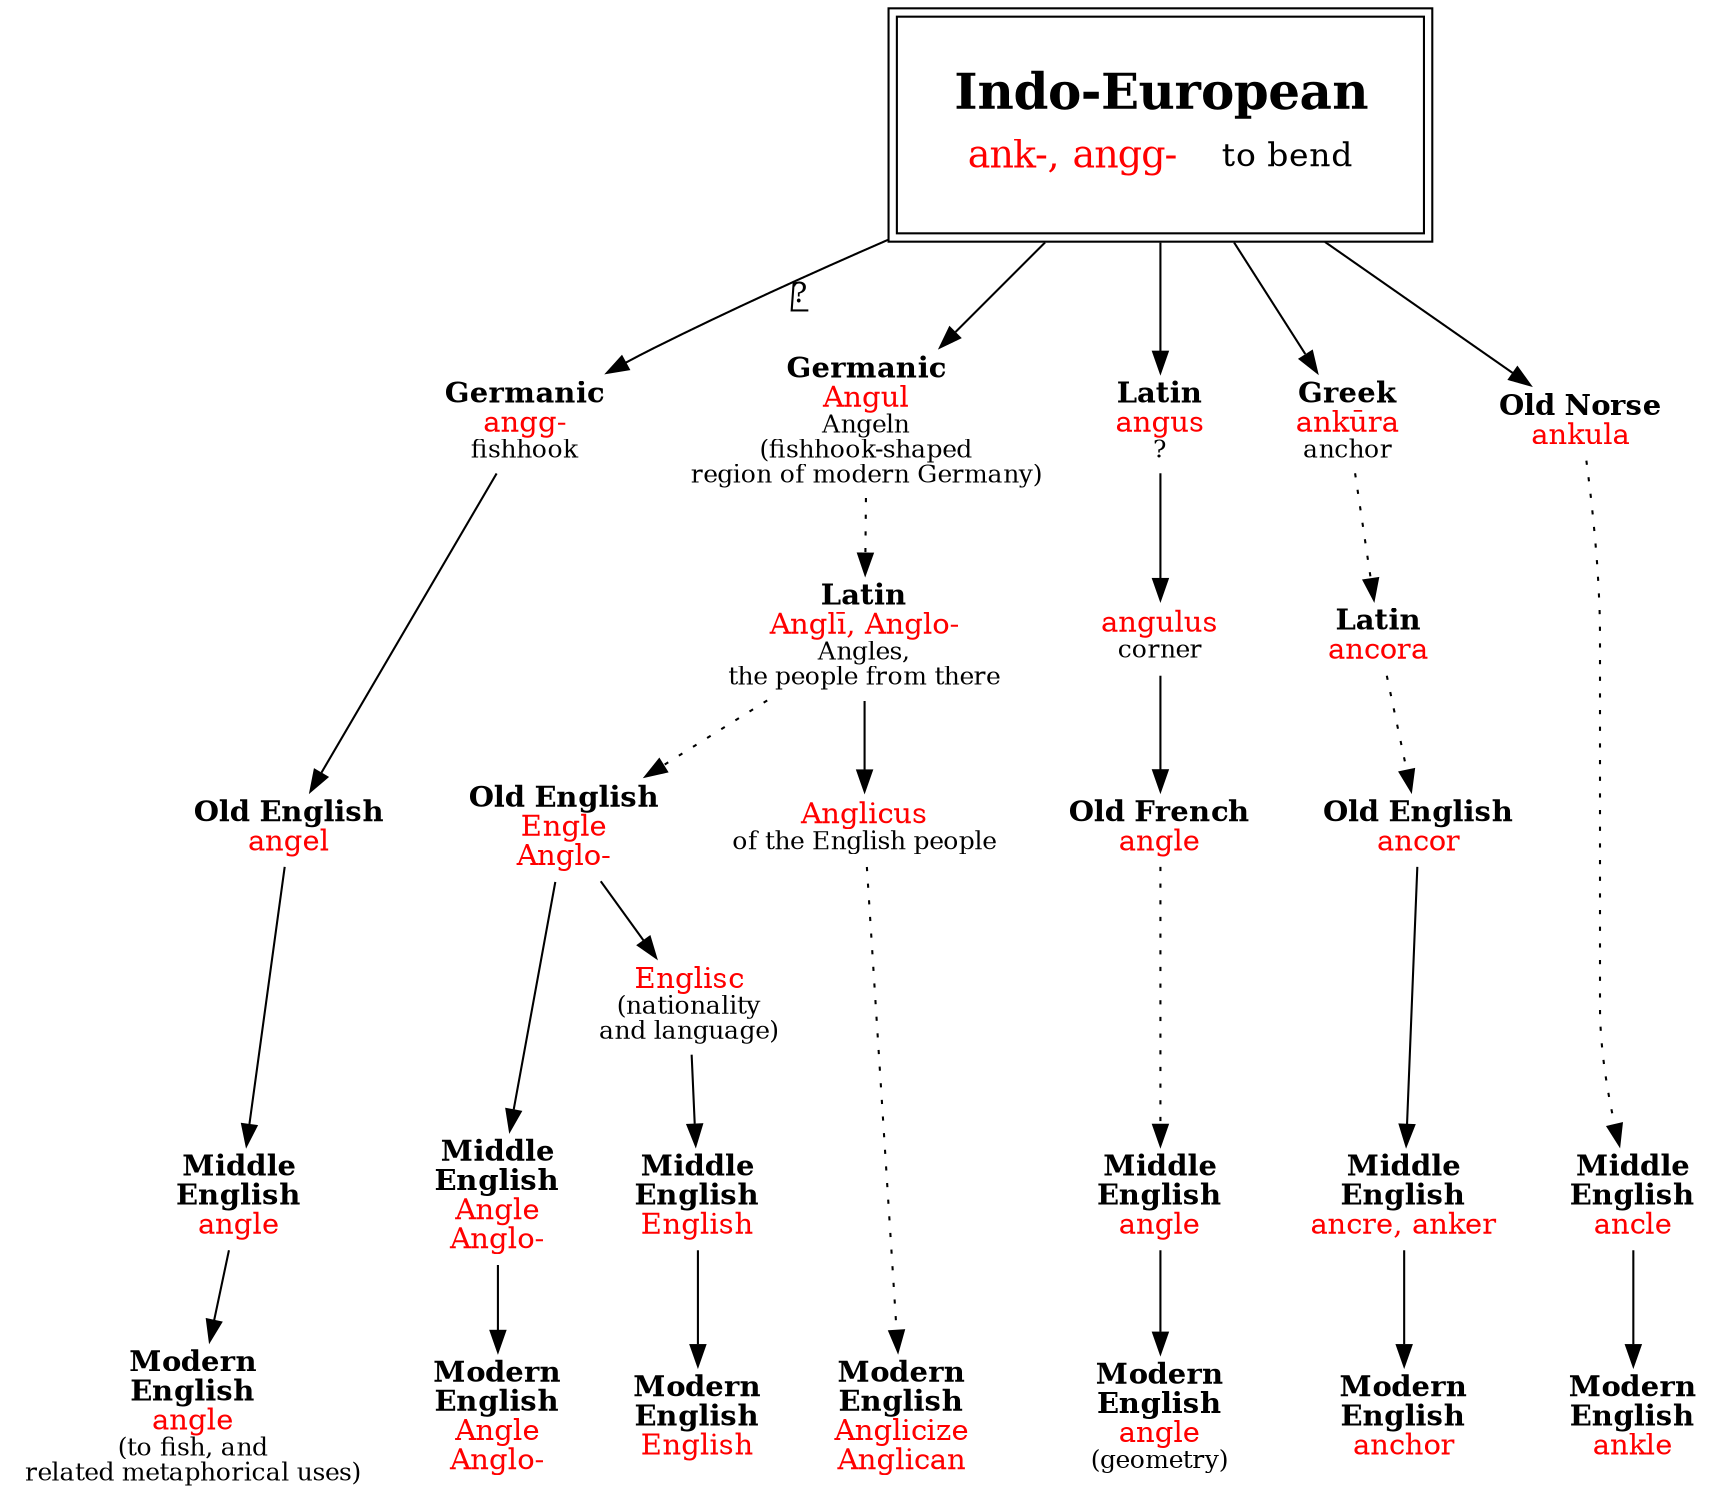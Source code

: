 strict digraph {
/* sources: WiS, Barnhart, Ayto */
/* could use more on intermediate forms and their definitions */
node [shape=none tooltip=" "]
edge [tooltip=" "]

ank [label=<<table border="0"><tr><td colspan="2"><font point-size="24"><b>Indo-European</b></font></td></tr><tr><td><font point-size="18" color="red">ank-, angg-</font></td><td><font point-size="16">to bend</font></td></tr></table>> tooltip="Indo-European \"ank-, angg-\" to bend" shape=box peripheries=2 margin=.3]

/* angle (fishing) */
anggGm [label=<<b>Germanic</b><br/><font color="red">angg-</font><br/><font point-size="12">fishhook</font>>]
angel1OE [label=<<b>Old English</b><br/><font color="red">angel</font>>]
angle1ME [label=<<b>Middle<br/>English</b><br/><font color="red">angle</font>>]
angle1 [label=<<b>Modern<br/>English</b><br/><font color="red">angle</font><br/><font point-size="12">(to fish, and<br/>related metaphorical uses)</font>>]
ank -> anggGm [label="?" decorate=true tooltip=" "]
anggGm -> angel1OE-> angle1ME -> angle1 [tooltip=" "]

/* Anglo-: link to history? maybe map? */
angulGm [label=<<b>Germanic</b><br/><font color="red">Angul</font><br/><font point-size="12">Angeln<br/>(fishhook-shaped<br/>region of modern Germany)</font>>]
angliL [label=<<b>Latin</b><br/><font color="red">Anglī, Anglo-</font><br/><font point-size="12">Angles,<br/>the people from there</font>>]
angloOE [label=<<b>Old English</b><br/><font color="red">Engle<br/>Anglo-</font>>]
angloME [label=<<b>Middle<br/>English</b><br/><font color="red">Angle<br/>Anglo-</font>>]
anglo [label=<<b>Modern<br/>English</b><br/><font color="red">Angle<br/>Anglo-</font>>]
ank -> angulGm
angulGm -> angliL -> angloOE [style=dotted tooltip=" "]
angloOE -> angloME -> anglo

/* Anglicize, Anglican */
anglicusL [label=<<font color="red">Anglicus</font><br/><font point-size="12">of the English people</font>>]
anglicize [label=<<b>Modern<br/>English</b><br/><font color="red">Anglicize<br/>Anglican</font>>]
angliL -> anglicusL
anglicusL -> anglicize [style=dotted]

/* English, omitted: England */
engliscOE [label=<<font color="red">Englisc</font><br/><font point-size="12">(nationality<br/>and language)</font>>]
englishME [label=<<b>Middle<br/>English</b><br/><font color="red">English</font>>]
english [label=<<b>Modern<br/>English</b><br/><font color="red">English</font>>]
angloOE -> engliscOE -> englishME -> english

/* angle (geometry) */
angusL [label=<<b>Latin</b><br/><font color="red">angus</font><br/><font point-size="12">?</font>>] // unattested
angulusL [label=<<font color="red">angulus</font><br/><font point-size="12">corner</font>>] // dim.
angle2OF [label=<<b>Old French</b><br/><font color="red">angle</font>>]
angle2ME [label=<<b>Middle<br/>English</b><br/><font color="red">angle</font>>]
angle2 [label=<<b>Modern<br/>English</b><br/><font color="red">angle</font><br/><font point-size="12">(geometry)</font>>]
ank -> angusL -> angulusL -> angle2OF
angle2OF -> angle2ME [style=dotted]
angle2ME -> angle2

/* anchor */
ankuraG [label=<<b>Greek</b><br/><font color="red">ankūra</font><br/><font point-size="12">anchor</font>>]
ancoraL [label=<<b>Latin</b><br/><font color="red">ancora</font>>] // later corrupted form anchora
ancorOE [label=<<b>Old English</b><br/><font color="red">ancor</font>>]
ancreME [label=<<b>Middle<br/>English</b><br/><font color="red">ancre, anker</font>>]
anchor [label=<<b>Modern<br/>English</b><br/><font color="red">anchor</font>>]
ank -> ankuraG
ankuraG -> ancoraL -> ancorOE [style=dotted]
ancorOE -> ancreME -> anchor

/* ankle */
ankulaON [label=<<b>Old Norse</b><br/><font color="red">ankula</font>>] // =ankle?
ancleME [label=<<b>Middle<br/>English</b><br/><font color="red">ancle</font>>] // displaced OE onclēow
ankle [label=<<b>Modern<br/>English</b><br/><font color="red">ankle</font>>]
ank -> ankulaON
ankulaON -> ancleME [style=dotted]
ancleME -> ankle

/* anguine, anuineous =snakelike, anguilliform =eel-like */
/* also anguelle (falcon worms), anguillule French eel dish */

{rank=same angle1 angle2 anglo anchor ankle english anglicize}
{rank=same angel1OE angloOE ancorOE angle2OF}
{rank=same angle1ME angloME englishME ancreME angle2ME ancleME}
angliL -> anglicusL [weight=2]
angusL -> angulusL [weight=2]
{rank=same anggGm angulGm ankulaON angusL ankuraG}
}
